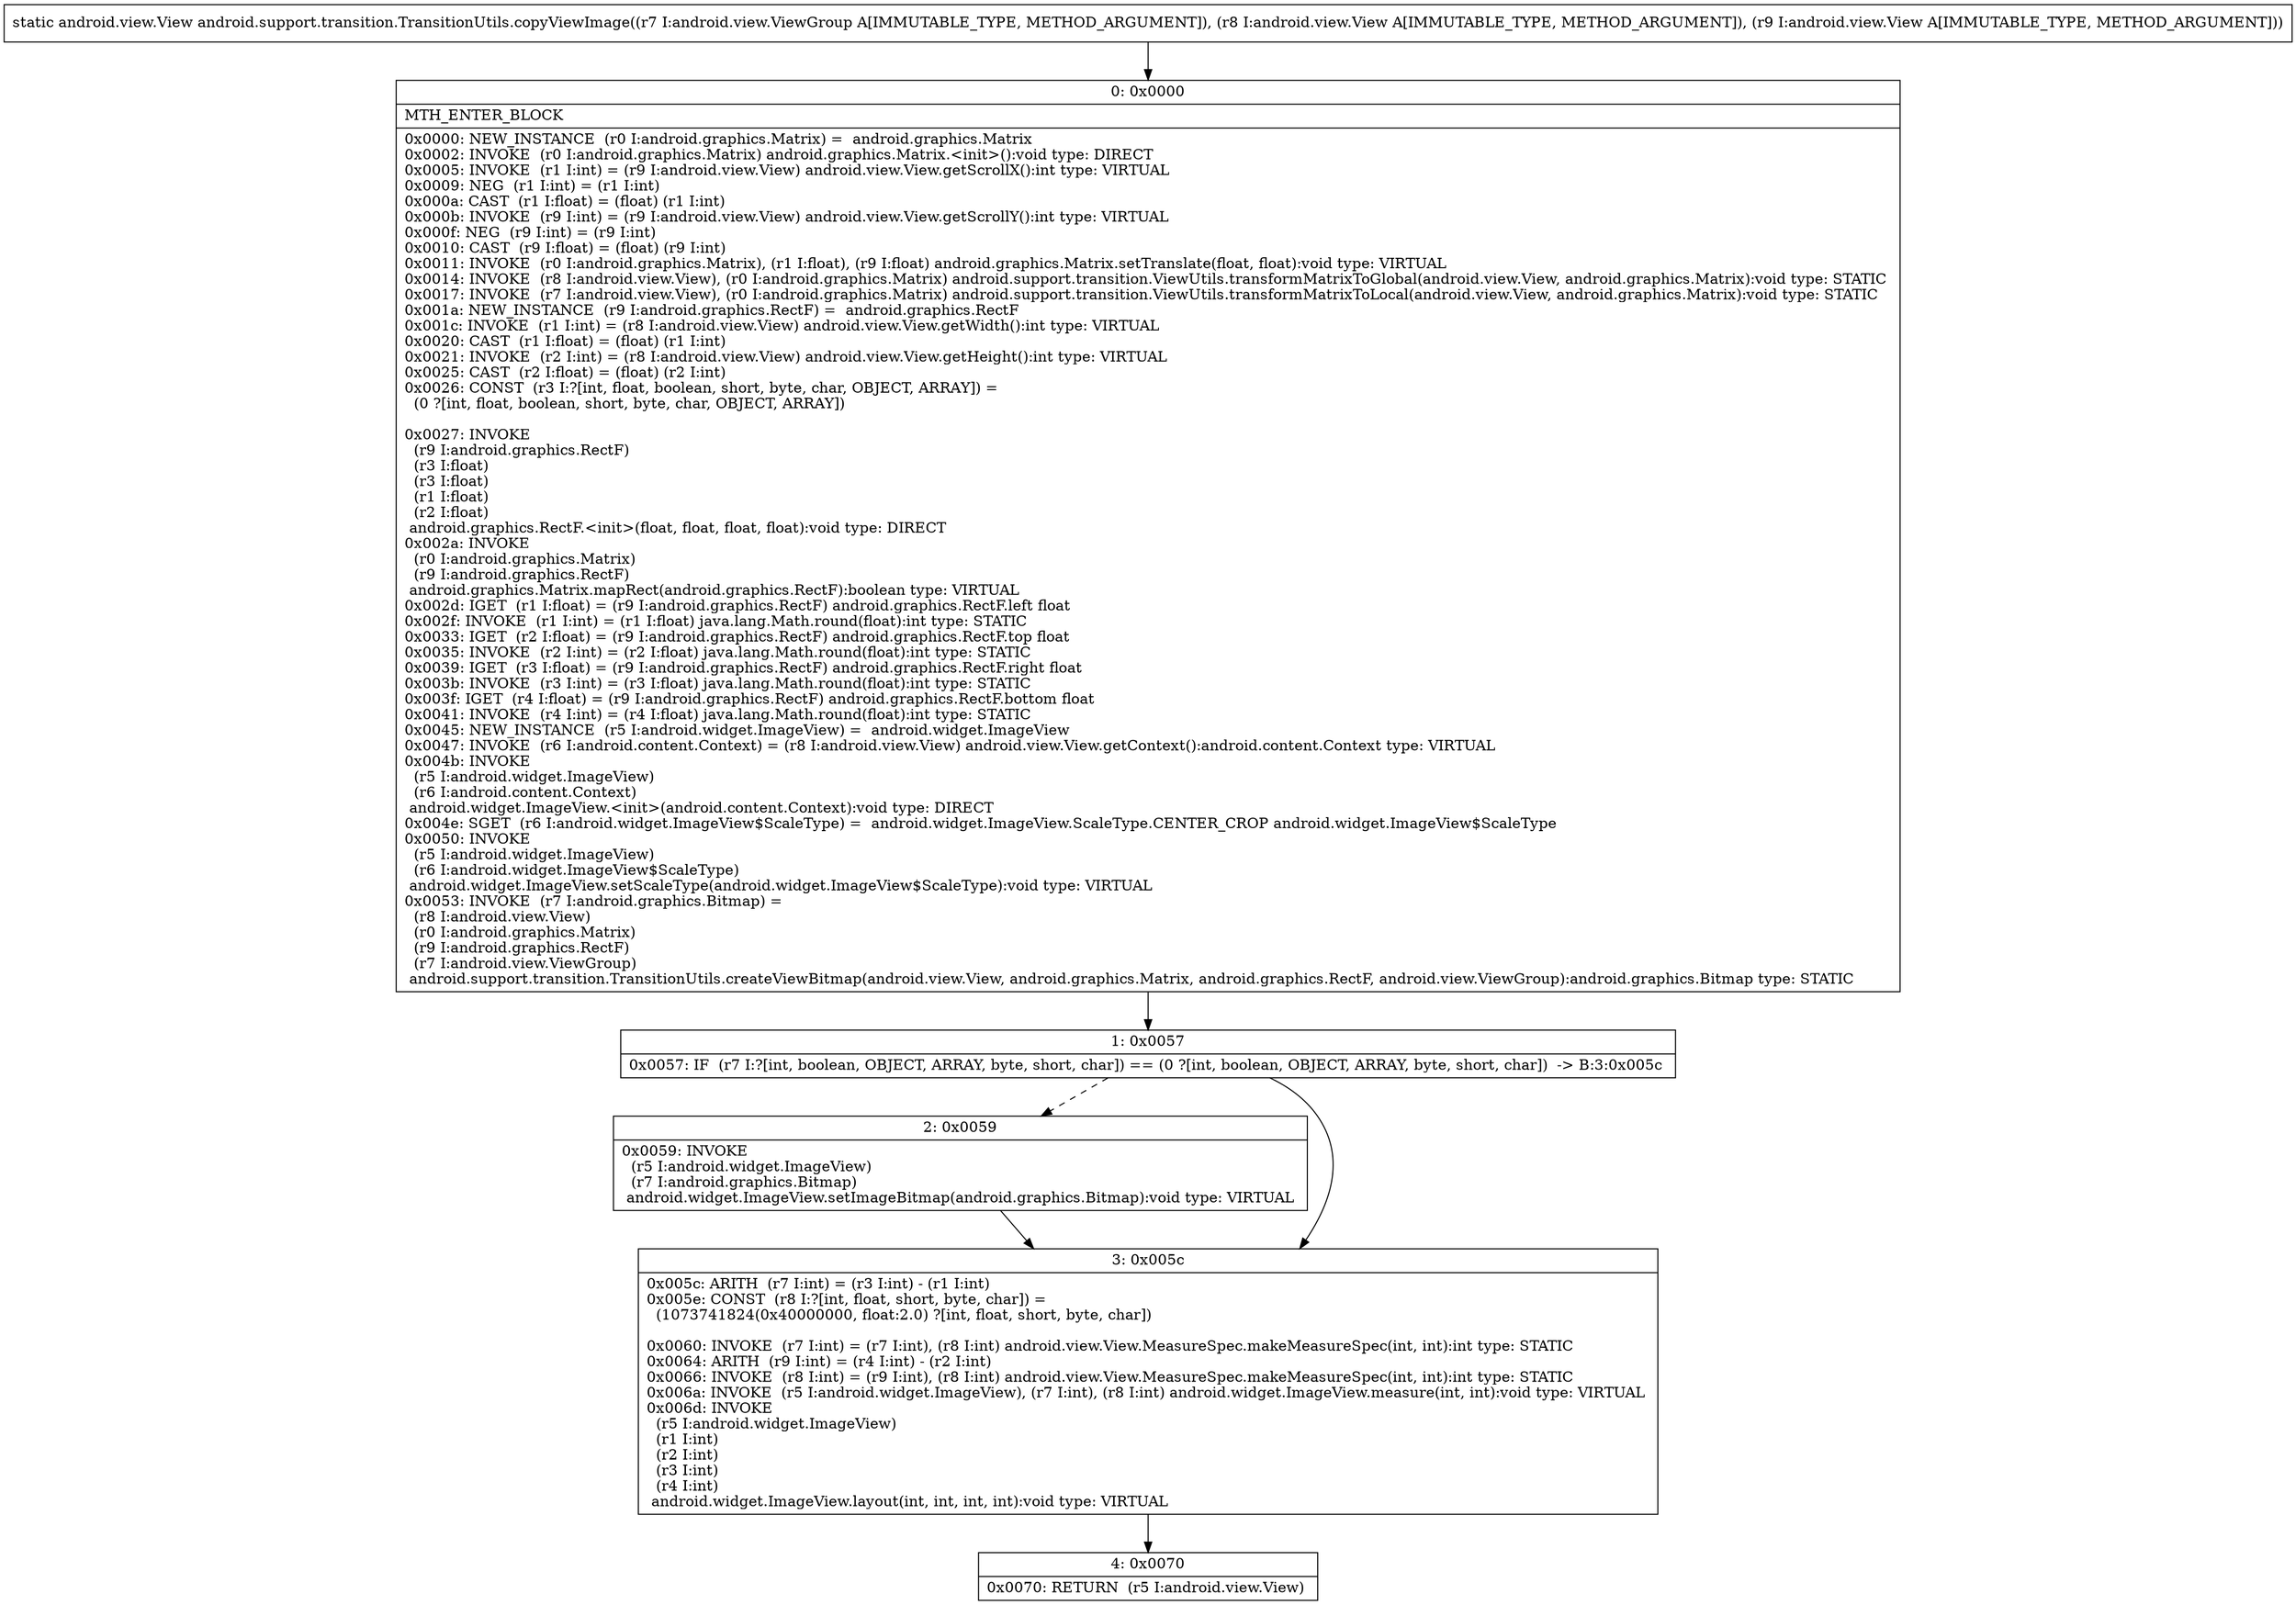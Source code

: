digraph "CFG forandroid.support.transition.TransitionUtils.copyViewImage(Landroid\/view\/ViewGroup;Landroid\/view\/View;Landroid\/view\/View;)Landroid\/view\/View;" {
Node_0 [shape=record,label="{0\:\ 0x0000|MTH_ENTER_BLOCK\l|0x0000: NEW_INSTANCE  (r0 I:android.graphics.Matrix) =  android.graphics.Matrix \l0x0002: INVOKE  (r0 I:android.graphics.Matrix) android.graphics.Matrix.\<init\>():void type: DIRECT \l0x0005: INVOKE  (r1 I:int) = (r9 I:android.view.View) android.view.View.getScrollX():int type: VIRTUAL \l0x0009: NEG  (r1 I:int) = (r1 I:int) \l0x000a: CAST  (r1 I:float) = (float) (r1 I:int) \l0x000b: INVOKE  (r9 I:int) = (r9 I:android.view.View) android.view.View.getScrollY():int type: VIRTUAL \l0x000f: NEG  (r9 I:int) = (r9 I:int) \l0x0010: CAST  (r9 I:float) = (float) (r9 I:int) \l0x0011: INVOKE  (r0 I:android.graphics.Matrix), (r1 I:float), (r9 I:float) android.graphics.Matrix.setTranslate(float, float):void type: VIRTUAL \l0x0014: INVOKE  (r8 I:android.view.View), (r0 I:android.graphics.Matrix) android.support.transition.ViewUtils.transformMatrixToGlobal(android.view.View, android.graphics.Matrix):void type: STATIC \l0x0017: INVOKE  (r7 I:android.view.View), (r0 I:android.graphics.Matrix) android.support.transition.ViewUtils.transformMatrixToLocal(android.view.View, android.graphics.Matrix):void type: STATIC \l0x001a: NEW_INSTANCE  (r9 I:android.graphics.RectF) =  android.graphics.RectF \l0x001c: INVOKE  (r1 I:int) = (r8 I:android.view.View) android.view.View.getWidth():int type: VIRTUAL \l0x0020: CAST  (r1 I:float) = (float) (r1 I:int) \l0x0021: INVOKE  (r2 I:int) = (r8 I:android.view.View) android.view.View.getHeight():int type: VIRTUAL \l0x0025: CAST  (r2 I:float) = (float) (r2 I:int) \l0x0026: CONST  (r3 I:?[int, float, boolean, short, byte, char, OBJECT, ARRAY]) = \l  (0 ?[int, float, boolean, short, byte, char, OBJECT, ARRAY])\l \l0x0027: INVOKE  \l  (r9 I:android.graphics.RectF)\l  (r3 I:float)\l  (r3 I:float)\l  (r1 I:float)\l  (r2 I:float)\l android.graphics.RectF.\<init\>(float, float, float, float):void type: DIRECT \l0x002a: INVOKE  \l  (r0 I:android.graphics.Matrix)\l  (r9 I:android.graphics.RectF)\l android.graphics.Matrix.mapRect(android.graphics.RectF):boolean type: VIRTUAL \l0x002d: IGET  (r1 I:float) = (r9 I:android.graphics.RectF) android.graphics.RectF.left float \l0x002f: INVOKE  (r1 I:int) = (r1 I:float) java.lang.Math.round(float):int type: STATIC \l0x0033: IGET  (r2 I:float) = (r9 I:android.graphics.RectF) android.graphics.RectF.top float \l0x0035: INVOKE  (r2 I:int) = (r2 I:float) java.lang.Math.round(float):int type: STATIC \l0x0039: IGET  (r3 I:float) = (r9 I:android.graphics.RectF) android.graphics.RectF.right float \l0x003b: INVOKE  (r3 I:int) = (r3 I:float) java.lang.Math.round(float):int type: STATIC \l0x003f: IGET  (r4 I:float) = (r9 I:android.graphics.RectF) android.graphics.RectF.bottom float \l0x0041: INVOKE  (r4 I:int) = (r4 I:float) java.lang.Math.round(float):int type: STATIC \l0x0045: NEW_INSTANCE  (r5 I:android.widget.ImageView) =  android.widget.ImageView \l0x0047: INVOKE  (r6 I:android.content.Context) = (r8 I:android.view.View) android.view.View.getContext():android.content.Context type: VIRTUAL \l0x004b: INVOKE  \l  (r5 I:android.widget.ImageView)\l  (r6 I:android.content.Context)\l android.widget.ImageView.\<init\>(android.content.Context):void type: DIRECT \l0x004e: SGET  (r6 I:android.widget.ImageView$ScaleType) =  android.widget.ImageView.ScaleType.CENTER_CROP android.widget.ImageView$ScaleType \l0x0050: INVOKE  \l  (r5 I:android.widget.ImageView)\l  (r6 I:android.widget.ImageView$ScaleType)\l android.widget.ImageView.setScaleType(android.widget.ImageView$ScaleType):void type: VIRTUAL \l0x0053: INVOKE  (r7 I:android.graphics.Bitmap) = \l  (r8 I:android.view.View)\l  (r0 I:android.graphics.Matrix)\l  (r9 I:android.graphics.RectF)\l  (r7 I:android.view.ViewGroup)\l android.support.transition.TransitionUtils.createViewBitmap(android.view.View, android.graphics.Matrix, android.graphics.RectF, android.view.ViewGroup):android.graphics.Bitmap type: STATIC \l}"];
Node_1 [shape=record,label="{1\:\ 0x0057|0x0057: IF  (r7 I:?[int, boolean, OBJECT, ARRAY, byte, short, char]) == (0 ?[int, boolean, OBJECT, ARRAY, byte, short, char])  \-\> B:3:0x005c \l}"];
Node_2 [shape=record,label="{2\:\ 0x0059|0x0059: INVOKE  \l  (r5 I:android.widget.ImageView)\l  (r7 I:android.graphics.Bitmap)\l android.widget.ImageView.setImageBitmap(android.graphics.Bitmap):void type: VIRTUAL \l}"];
Node_3 [shape=record,label="{3\:\ 0x005c|0x005c: ARITH  (r7 I:int) = (r3 I:int) \- (r1 I:int) \l0x005e: CONST  (r8 I:?[int, float, short, byte, char]) = \l  (1073741824(0x40000000, float:2.0) ?[int, float, short, byte, char])\l \l0x0060: INVOKE  (r7 I:int) = (r7 I:int), (r8 I:int) android.view.View.MeasureSpec.makeMeasureSpec(int, int):int type: STATIC \l0x0064: ARITH  (r9 I:int) = (r4 I:int) \- (r2 I:int) \l0x0066: INVOKE  (r8 I:int) = (r9 I:int), (r8 I:int) android.view.View.MeasureSpec.makeMeasureSpec(int, int):int type: STATIC \l0x006a: INVOKE  (r5 I:android.widget.ImageView), (r7 I:int), (r8 I:int) android.widget.ImageView.measure(int, int):void type: VIRTUAL \l0x006d: INVOKE  \l  (r5 I:android.widget.ImageView)\l  (r1 I:int)\l  (r2 I:int)\l  (r3 I:int)\l  (r4 I:int)\l android.widget.ImageView.layout(int, int, int, int):void type: VIRTUAL \l}"];
Node_4 [shape=record,label="{4\:\ 0x0070|0x0070: RETURN  (r5 I:android.view.View) \l}"];
MethodNode[shape=record,label="{static android.view.View android.support.transition.TransitionUtils.copyViewImage((r7 I:android.view.ViewGroup A[IMMUTABLE_TYPE, METHOD_ARGUMENT]), (r8 I:android.view.View A[IMMUTABLE_TYPE, METHOD_ARGUMENT]), (r9 I:android.view.View A[IMMUTABLE_TYPE, METHOD_ARGUMENT])) }"];
MethodNode -> Node_0;
Node_0 -> Node_1;
Node_1 -> Node_2[style=dashed];
Node_1 -> Node_3;
Node_2 -> Node_3;
Node_3 -> Node_4;
}

